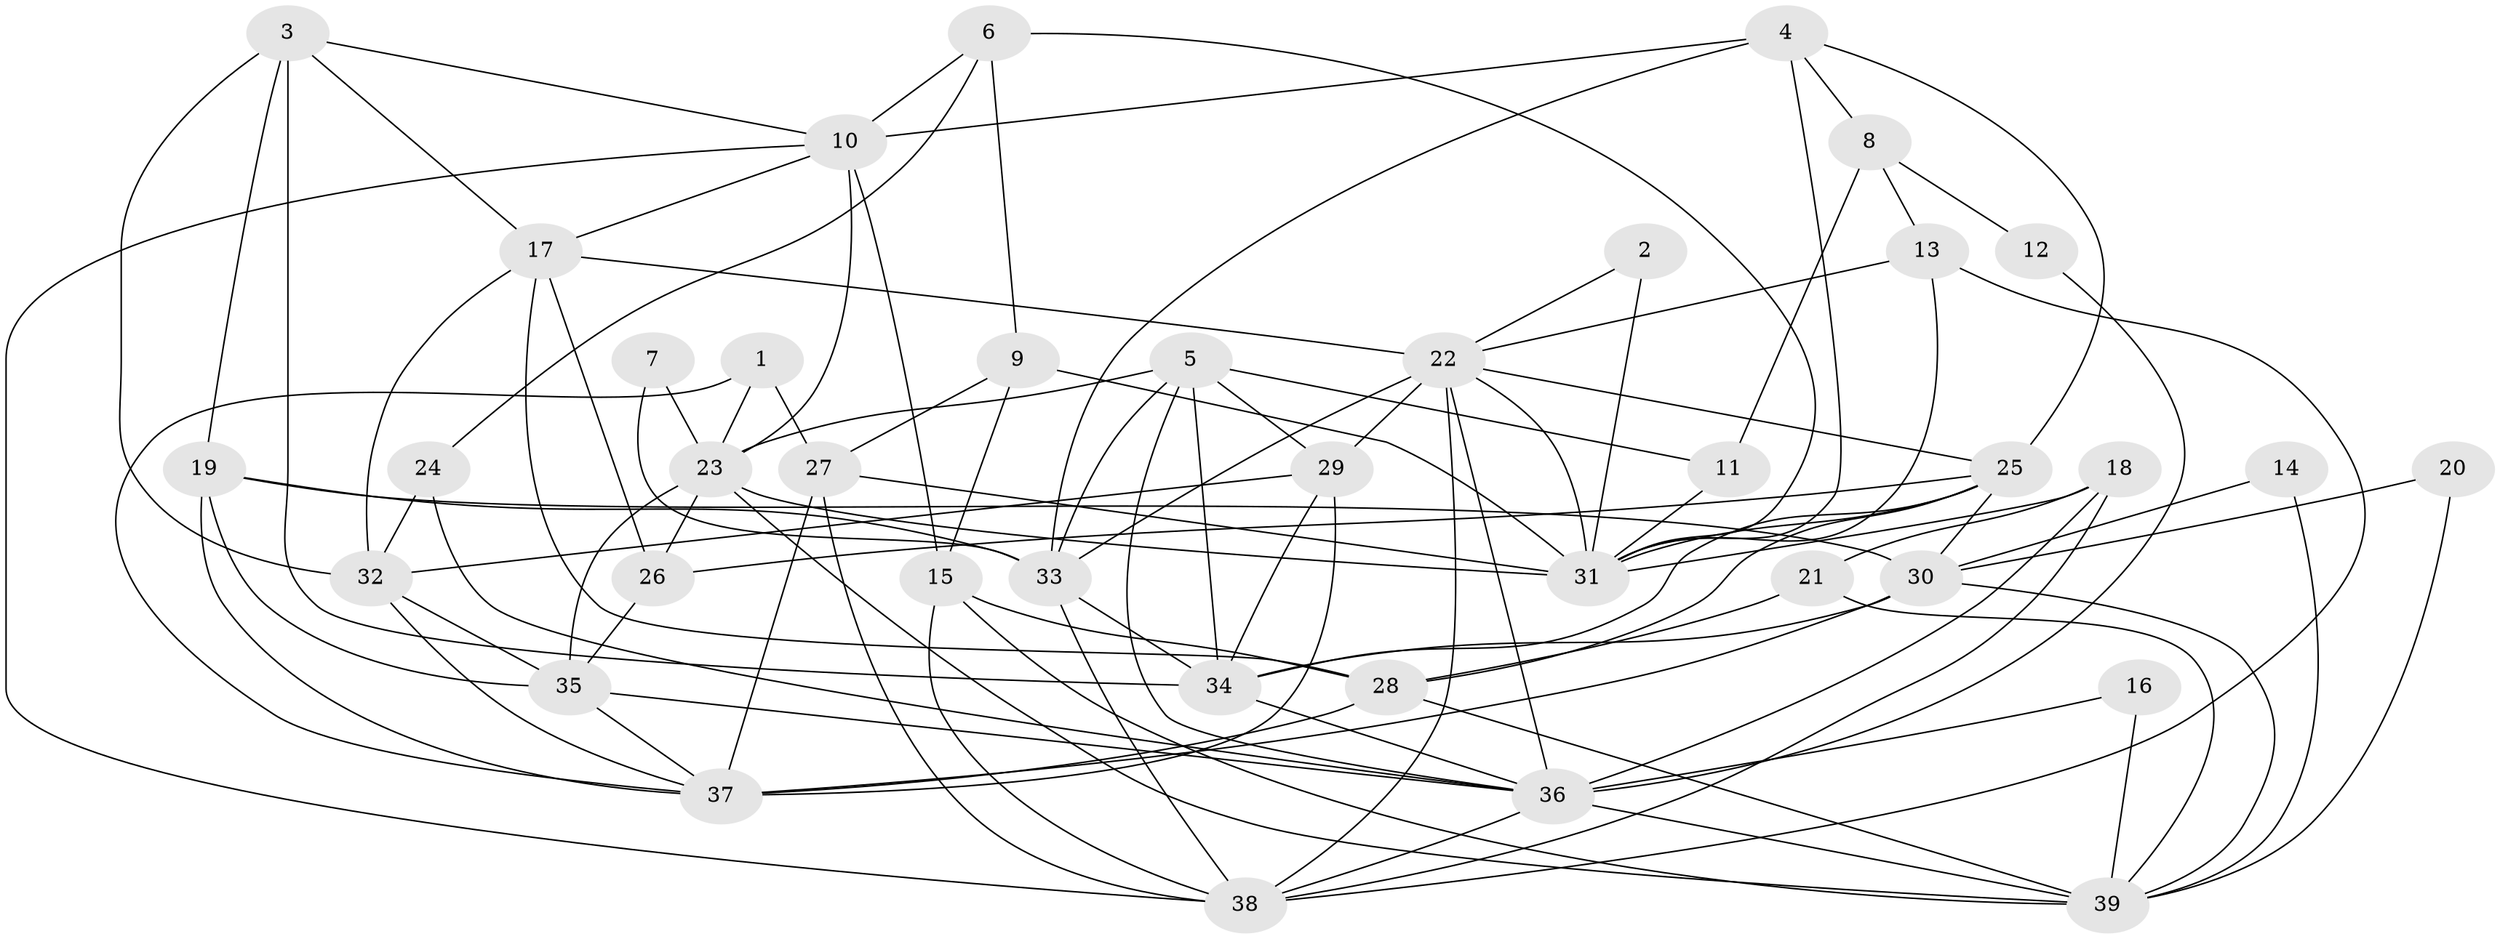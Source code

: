 // original degree distribution, {3: 0.3246753246753247, 5: 0.16883116883116883, 4: 0.24675324675324675, 6: 0.07792207792207792, 2: 0.11688311688311688, 7: 0.03896103896103896, 8: 0.012987012987012988, 9: 0.012987012987012988}
// Generated by graph-tools (version 1.1) at 2025/26/03/09/25 03:26:17]
// undirected, 39 vertices, 103 edges
graph export_dot {
graph [start="1"]
  node [color=gray90,style=filled];
  1;
  2;
  3;
  4;
  5;
  6;
  7;
  8;
  9;
  10;
  11;
  12;
  13;
  14;
  15;
  16;
  17;
  18;
  19;
  20;
  21;
  22;
  23;
  24;
  25;
  26;
  27;
  28;
  29;
  30;
  31;
  32;
  33;
  34;
  35;
  36;
  37;
  38;
  39;
  1 -- 23 [weight=1.0];
  1 -- 27 [weight=1.0];
  1 -- 37 [weight=1.0];
  2 -- 22 [weight=1.0];
  2 -- 31 [weight=2.0];
  3 -- 10 [weight=1.0];
  3 -- 17 [weight=1.0];
  3 -- 19 [weight=1.0];
  3 -- 32 [weight=1.0];
  3 -- 34 [weight=1.0];
  4 -- 8 [weight=1.0];
  4 -- 10 [weight=1.0];
  4 -- 25 [weight=1.0];
  4 -- 31 [weight=1.0];
  4 -- 33 [weight=1.0];
  5 -- 11 [weight=1.0];
  5 -- 23 [weight=1.0];
  5 -- 29 [weight=1.0];
  5 -- 33 [weight=1.0];
  5 -- 34 [weight=2.0];
  5 -- 36 [weight=1.0];
  6 -- 9 [weight=1.0];
  6 -- 10 [weight=1.0];
  6 -- 24 [weight=1.0];
  6 -- 31 [weight=1.0];
  7 -- 23 [weight=1.0];
  7 -- 33 [weight=1.0];
  8 -- 11 [weight=2.0];
  8 -- 12 [weight=1.0];
  8 -- 13 [weight=1.0];
  9 -- 15 [weight=1.0];
  9 -- 27 [weight=1.0];
  9 -- 31 [weight=2.0];
  10 -- 15 [weight=1.0];
  10 -- 17 [weight=1.0];
  10 -- 23 [weight=1.0];
  10 -- 38 [weight=1.0];
  11 -- 31 [weight=1.0];
  12 -- 36 [weight=1.0];
  13 -- 22 [weight=1.0];
  13 -- 31 [weight=1.0];
  13 -- 38 [weight=1.0];
  14 -- 30 [weight=1.0];
  14 -- 39 [weight=1.0];
  15 -- 28 [weight=1.0];
  15 -- 38 [weight=1.0];
  15 -- 39 [weight=1.0];
  16 -- 36 [weight=1.0];
  16 -- 39 [weight=1.0];
  17 -- 22 [weight=1.0];
  17 -- 26 [weight=1.0];
  17 -- 28 [weight=1.0];
  17 -- 32 [weight=1.0];
  18 -- 21 [weight=1.0];
  18 -- 31 [weight=1.0];
  18 -- 36 [weight=1.0];
  18 -- 38 [weight=1.0];
  19 -- 30 [weight=1.0];
  19 -- 33 [weight=1.0];
  19 -- 35 [weight=1.0];
  19 -- 37 [weight=1.0];
  20 -- 30 [weight=1.0];
  20 -- 39 [weight=1.0];
  21 -- 28 [weight=1.0];
  21 -- 39 [weight=1.0];
  22 -- 25 [weight=1.0];
  22 -- 29 [weight=2.0];
  22 -- 31 [weight=1.0];
  22 -- 33 [weight=1.0];
  22 -- 36 [weight=1.0];
  22 -- 38 [weight=1.0];
  23 -- 26 [weight=1.0];
  23 -- 31 [weight=1.0];
  23 -- 35 [weight=2.0];
  23 -- 39 [weight=1.0];
  24 -- 32 [weight=1.0];
  24 -- 36 [weight=1.0];
  25 -- 26 [weight=1.0];
  25 -- 28 [weight=1.0];
  25 -- 30 [weight=1.0];
  25 -- 31 [weight=1.0];
  25 -- 34 [weight=1.0];
  26 -- 35 [weight=1.0];
  27 -- 31 [weight=1.0];
  27 -- 37 [weight=2.0];
  27 -- 38 [weight=1.0];
  28 -- 37 [weight=1.0];
  28 -- 39 [weight=1.0];
  29 -- 32 [weight=1.0];
  29 -- 34 [weight=1.0];
  29 -- 37 [weight=1.0];
  30 -- 34 [weight=1.0];
  30 -- 37 [weight=1.0];
  30 -- 39 [weight=1.0];
  32 -- 35 [weight=1.0];
  32 -- 37 [weight=1.0];
  33 -- 34 [weight=2.0];
  33 -- 38 [weight=1.0];
  34 -- 36 [weight=1.0];
  35 -- 36 [weight=1.0];
  35 -- 37 [weight=1.0];
  36 -- 38 [weight=1.0];
  36 -- 39 [weight=2.0];
}
